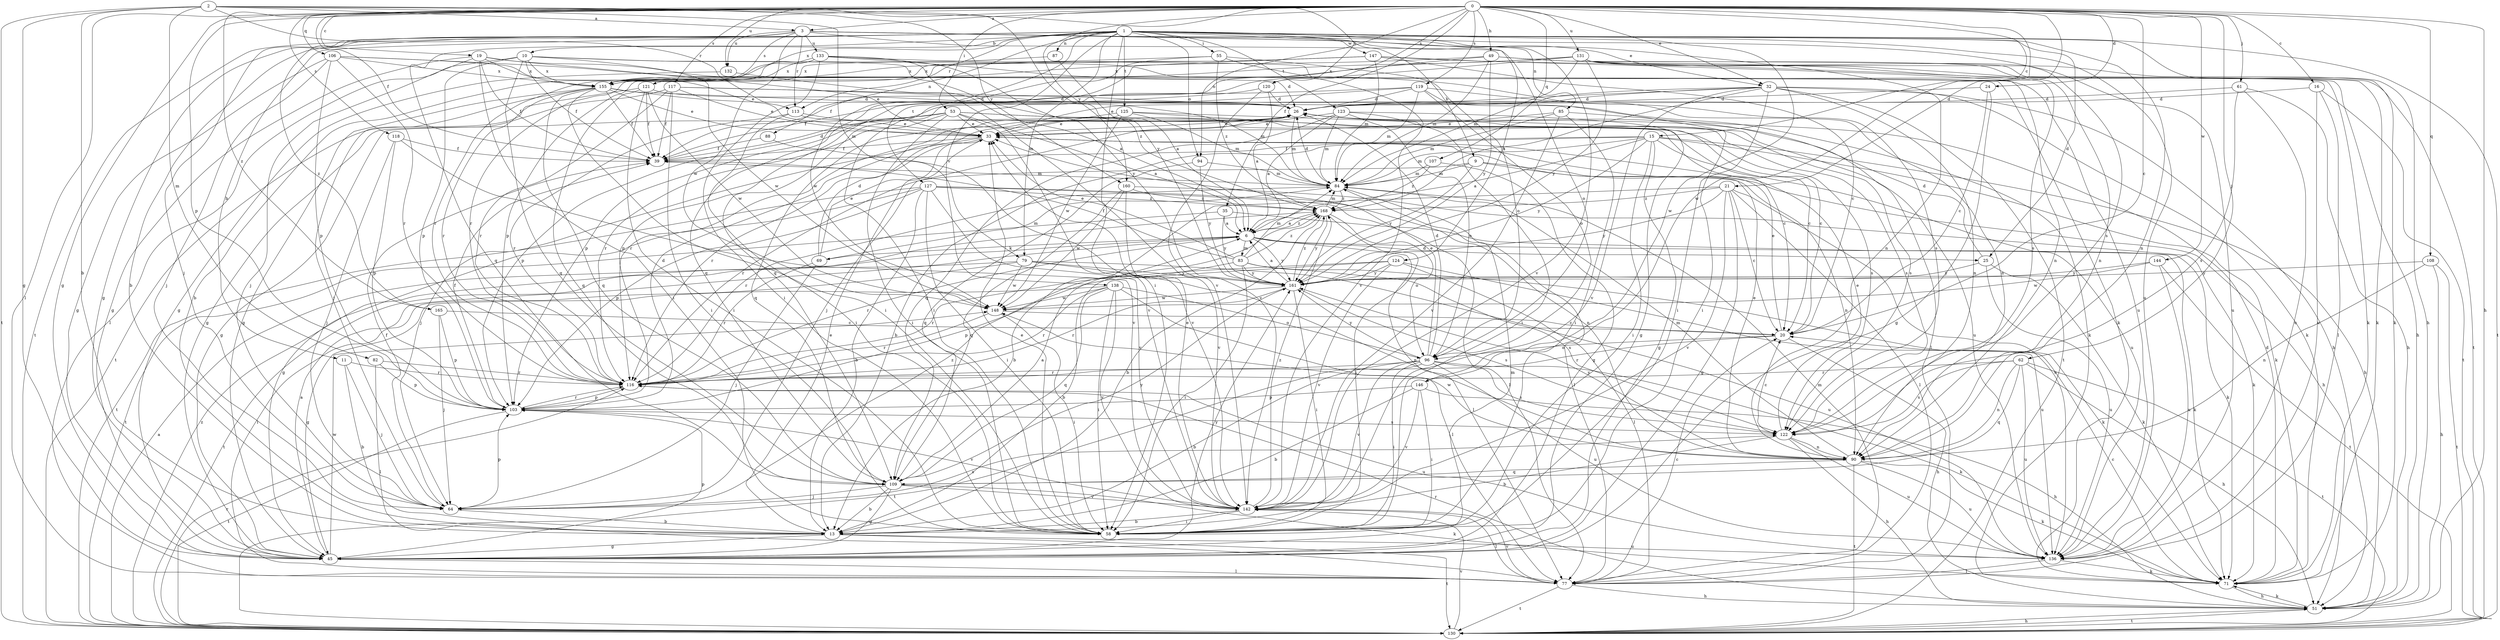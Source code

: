 strict digraph  {
0;
1;
2;
3;
6;
9;
10;
11;
13;
15;
16;
19;
20;
21;
24;
25;
26;
32;
33;
35;
39;
45;
49;
51;
53;
55;
58;
61;
62;
64;
69;
71;
77;
79;
82;
83;
84;
85;
87;
88;
90;
94;
96;
103;
106;
107;
108;
109;
113;
116;
117;
118;
119;
120;
121;
122;
123;
124;
125;
127;
130;
131;
132;
133;
136;
138;
142;
144;
146;
147;
148;
155;
160;
161;
165;
168;
0 -> 3  [label=a];
0 -> 15  [label=c];
0 -> 16  [label=c];
0 -> 19  [label=c];
0 -> 20  [label=c];
0 -> 21  [label=d];
0 -> 24  [label=d];
0 -> 32  [label=e];
0 -> 35  [label=f];
0 -> 39  [label=f];
0 -> 45  [label=g];
0 -> 49  [label=h];
0 -> 51  [label=h];
0 -> 53  [label=i];
0 -> 61  [label=j];
0 -> 62  [label=j];
0 -> 77  [label=l];
0 -> 94  [label=o];
0 -> 103  [label=p];
0 -> 106  [label=q];
0 -> 107  [label=q];
0 -> 108  [label=q];
0 -> 117  [label=s];
0 -> 118  [label=s];
0 -> 119  [label=s];
0 -> 120  [label=s];
0 -> 131  [label=u];
0 -> 132  [label=u];
0 -> 144  [label=w];
0 -> 146  [label=w];
0 -> 160  [label=y];
0 -> 165  [label=z];
1 -> 9  [label=b];
1 -> 10  [label=b];
1 -> 11  [label=b];
1 -> 13  [label=b];
1 -> 25  [label=d];
1 -> 45  [label=g];
1 -> 51  [label=h];
1 -> 55  [label=i];
1 -> 58  [label=i];
1 -> 79  [label=m];
1 -> 85  [label=n];
1 -> 87  [label=n];
1 -> 88  [label=n];
1 -> 90  [label=n];
1 -> 94  [label=o];
1 -> 109  [label=q];
1 -> 113  [label=r];
1 -> 123  [label=t];
1 -> 124  [label=t];
1 -> 125  [label=t];
1 -> 127  [label=t];
1 -> 130  [label=t];
1 -> 138  [label=v];
1 -> 142  [label=v];
1 -> 146  [label=w];
1 -> 147  [label=w];
1 -> 155  [label=x];
2 -> 3  [label=a];
2 -> 13  [label=b];
2 -> 45  [label=g];
2 -> 79  [label=m];
2 -> 82  [label=m];
2 -> 113  [label=r];
2 -> 120  [label=s];
2 -> 130  [label=t];
2 -> 160  [label=y];
2 -> 161  [label=y];
3 -> 32  [label=e];
3 -> 64  [label=j];
3 -> 90  [label=n];
3 -> 96  [label=o];
3 -> 113  [label=r];
3 -> 121  [label=s];
3 -> 122  [label=s];
3 -> 130  [label=t];
3 -> 132  [label=u];
3 -> 133  [label=u];
3 -> 136  [label=u];
3 -> 148  [label=w];
3 -> 165  [label=z];
6 -> 25  [label=d];
6 -> 69  [label=k];
6 -> 71  [label=k];
6 -> 77  [label=l];
6 -> 83  [label=m];
6 -> 116  [label=r];
6 -> 161  [label=y];
6 -> 168  [label=z];
9 -> 51  [label=h];
9 -> 84  [label=m];
9 -> 90  [label=n];
9 -> 116  [label=r];
9 -> 161  [label=y];
10 -> 39  [label=f];
10 -> 77  [label=l];
10 -> 103  [label=p];
10 -> 109  [label=q];
10 -> 136  [label=u];
10 -> 148  [label=w];
10 -> 155  [label=x];
10 -> 168  [label=z];
11 -> 13  [label=b];
11 -> 64  [label=j];
11 -> 116  [label=r];
13 -> 33  [label=e];
13 -> 45  [label=g];
13 -> 130  [label=t];
13 -> 136  [label=u];
15 -> 6  [label=a];
15 -> 13  [label=b];
15 -> 39  [label=f];
15 -> 45  [label=g];
15 -> 51  [label=h];
15 -> 58  [label=i];
15 -> 71  [label=k];
15 -> 84  [label=m];
15 -> 136  [label=u];
15 -> 161  [label=y];
16 -> 26  [label=d];
16 -> 77  [label=l];
16 -> 130  [label=t];
16 -> 136  [label=u];
19 -> 33  [label=e];
19 -> 39  [label=f];
19 -> 45  [label=g];
19 -> 58  [label=i];
19 -> 64  [label=j];
19 -> 71  [label=k];
19 -> 155  [label=x];
20 -> 33  [label=e];
20 -> 51  [label=h];
20 -> 96  [label=o];
20 -> 116  [label=r];
21 -> 13  [label=b];
21 -> 20  [label=c];
21 -> 45  [label=g];
21 -> 77  [label=l];
21 -> 136  [label=u];
21 -> 142  [label=v];
21 -> 161  [label=y];
21 -> 168  [label=z];
24 -> 20  [label=c];
24 -> 26  [label=d];
24 -> 45  [label=g];
25 -> 26  [label=d];
25 -> 71  [label=k];
25 -> 136  [label=u];
25 -> 161  [label=y];
26 -> 33  [label=e];
26 -> 64  [label=j];
26 -> 84  [label=m];
26 -> 116  [label=r];
26 -> 122  [label=s];
26 -> 136  [label=u];
32 -> 26  [label=d];
32 -> 33  [label=e];
32 -> 51  [label=h];
32 -> 58  [label=i];
32 -> 71  [label=k];
32 -> 90  [label=n];
32 -> 103  [label=p];
32 -> 130  [label=t];
32 -> 142  [label=v];
32 -> 168  [label=z];
33 -> 39  [label=f];
33 -> 64  [label=j];
33 -> 116  [label=r];
35 -> 6  [label=a];
35 -> 71  [label=k];
35 -> 130  [label=t];
35 -> 161  [label=y];
39 -> 26  [label=d];
39 -> 84  [label=m];
45 -> 6  [label=a];
45 -> 77  [label=l];
45 -> 84  [label=m];
45 -> 103  [label=p];
45 -> 148  [label=w];
45 -> 161  [label=y];
49 -> 39  [label=f];
49 -> 71  [label=k];
49 -> 84  [label=m];
49 -> 130  [label=t];
49 -> 155  [label=x];
49 -> 161  [label=y];
51 -> 71  [label=k];
51 -> 116  [label=r];
51 -> 130  [label=t];
53 -> 6  [label=a];
53 -> 20  [label=c];
53 -> 33  [label=e];
53 -> 45  [label=g];
53 -> 58  [label=i];
53 -> 103  [label=p];
53 -> 116  [label=r];
53 -> 122  [label=s];
53 -> 142  [label=v];
55 -> 96  [label=o];
55 -> 142  [label=v];
55 -> 148  [label=w];
55 -> 155  [label=x];
55 -> 168  [label=z];
58 -> 33  [label=e];
61 -> 26  [label=d];
61 -> 51  [label=h];
61 -> 122  [label=s];
61 -> 136  [label=u];
62 -> 51  [label=h];
62 -> 90  [label=n];
62 -> 109  [label=q];
62 -> 116  [label=r];
62 -> 122  [label=s];
62 -> 130  [label=t];
62 -> 136  [label=u];
64 -> 13  [label=b];
64 -> 39  [label=f];
64 -> 103  [label=p];
64 -> 122  [label=s];
64 -> 168  [label=z];
69 -> 26  [label=d];
69 -> 33  [label=e];
69 -> 64  [label=j];
69 -> 84  [label=m];
69 -> 116  [label=r];
71 -> 20  [label=c];
71 -> 26  [label=d];
71 -> 51  [label=h];
77 -> 20  [label=c];
77 -> 51  [label=h];
77 -> 84  [label=m];
77 -> 130  [label=t];
77 -> 142  [label=v];
79 -> 77  [label=l];
79 -> 90  [label=n];
79 -> 130  [label=t];
79 -> 136  [label=u];
79 -> 148  [label=w];
79 -> 161  [label=y];
82 -> 77  [label=l];
82 -> 103  [label=p];
82 -> 116  [label=r];
83 -> 13  [label=b];
83 -> 33  [label=e];
83 -> 39  [label=f];
83 -> 58  [label=i];
83 -> 71  [label=k];
83 -> 84  [label=m];
83 -> 122  [label=s];
83 -> 161  [label=y];
83 -> 168  [label=z];
84 -> 26  [label=d];
84 -> 77  [label=l];
84 -> 116  [label=r];
84 -> 168  [label=z];
85 -> 33  [label=e];
85 -> 58  [label=i];
85 -> 77  [label=l];
85 -> 84  [label=m];
85 -> 142  [label=v];
87 -> 6  [label=a];
87 -> 155  [label=x];
88 -> 39  [label=f];
88 -> 142  [label=v];
90 -> 33  [label=e];
90 -> 71  [label=k];
90 -> 84  [label=m];
90 -> 109  [label=q];
90 -> 130  [label=t];
90 -> 136  [label=u];
90 -> 148  [label=w];
90 -> 161  [label=y];
94 -> 84  [label=m];
94 -> 109  [label=q];
94 -> 161  [label=y];
96 -> 13  [label=b];
96 -> 26  [label=d];
96 -> 33  [label=e];
96 -> 58  [label=i];
96 -> 71  [label=k];
96 -> 116  [label=r];
96 -> 122  [label=s];
96 -> 130  [label=t];
96 -> 136  [label=u];
96 -> 142  [label=v];
96 -> 161  [label=y];
103 -> 26  [label=d];
103 -> 39  [label=f];
103 -> 116  [label=r];
103 -> 122  [label=s];
103 -> 130  [label=t];
103 -> 142  [label=v];
106 -> 26  [label=d];
106 -> 33  [label=e];
106 -> 45  [label=g];
106 -> 64  [label=j];
106 -> 103  [label=p];
106 -> 116  [label=r];
106 -> 155  [label=x];
107 -> 45  [label=g];
107 -> 84  [label=m];
107 -> 168  [label=z];
108 -> 51  [label=h];
108 -> 90  [label=n];
108 -> 130  [label=t];
108 -> 161  [label=y];
109 -> 6  [label=a];
109 -> 13  [label=b];
109 -> 45  [label=g];
109 -> 64  [label=j];
109 -> 71  [label=k];
109 -> 142  [label=v];
109 -> 161  [label=y];
113 -> 20  [label=c];
113 -> 33  [label=e];
113 -> 58  [label=i];
113 -> 116  [label=r];
116 -> 103  [label=p];
116 -> 136  [label=u];
117 -> 26  [label=d];
117 -> 33  [label=e];
117 -> 39  [label=f];
117 -> 45  [label=g];
117 -> 58  [label=i];
117 -> 71  [label=k];
117 -> 116  [label=r];
118 -> 39  [label=f];
118 -> 64  [label=j];
118 -> 103  [label=p];
118 -> 142  [label=v];
119 -> 26  [label=d];
119 -> 39  [label=f];
119 -> 58  [label=i];
119 -> 84  [label=m];
119 -> 90  [label=n];
119 -> 96  [label=o];
119 -> 103  [label=p];
120 -> 6  [label=a];
120 -> 26  [label=d];
120 -> 58  [label=i];
120 -> 142  [label=v];
121 -> 26  [label=d];
121 -> 39  [label=f];
121 -> 58  [label=i];
121 -> 109  [label=q];
121 -> 130  [label=t];
121 -> 148  [label=w];
122 -> 13  [label=b];
122 -> 20  [label=c];
122 -> 33  [label=e];
122 -> 51  [label=h];
122 -> 90  [label=n];
122 -> 136  [label=u];
123 -> 6  [label=a];
123 -> 33  [label=e];
123 -> 45  [label=g];
123 -> 58  [label=i];
123 -> 84  [label=m];
123 -> 96  [label=o];
123 -> 109  [label=q];
124 -> 77  [label=l];
124 -> 103  [label=p];
124 -> 116  [label=r];
124 -> 136  [label=u];
124 -> 142  [label=v];
124 -> 161  [label=y];
125 -> 20  [label=c];
125 -> 33  [label=e];
125 -> 84  [label=m];
125 -> 109  [label=q];
125 -> 122  [label=s];
125 -> 148  [label=w];
127 -> 13  [label=b];
127 -> 45  [label=g];
127 -> 58  [label=i];
127 -> 77  [label=l];
127 -> 90  [label=n];
127 -> 103  [label=p];
127 -> 130  [label=t];
127 -> 142  [label=v];
127 -> 168  [label=z];
130 -> 6  [label=a];
130 -> 51  [label=h];
130 -> 116  [label=r];
130 -> 142  [label=v];
130 -> 168  [label=z];
131 -> 71  [label=k];
131 -> 84  [label=m];
131 -> 90  [label=n];
131 -> 103  [label=p];
131 -> 109  [label=q];
131 -> 122  [label=s];
131 -> 136  [label=u];
131 -> 155  [label=x];
131 -> 161  [label=y];
132 -> 6  [label=a];
132 -> 45  [label=g];
133 -> 13  [label=b];
133 -> 58  [label=i];
133 -> 71  [label=k];
133 -> 116  [label=r];
133 -> 122  [label=s];
133 -> 142  [label=v];
133 -> 155  [label=x];
133 -> 161  [label=y];
136 -> 71  [label=k];
136 -> 77  [label=l];
138 -> 45  [label=g];
138 -> 58  [label=i];
138 -> 77  [label=l];
138 -> 96  [label=o];
138 -> 109  [label=q];
138 -> 116  [label=r];
138 -> 142  [label=v];
138 -> 148  [label=w];
142 -> 13  [label=b];
142 -> 33  [label=e];
142 -> 58  [label=i];
142 -> 77  [label=l];
142 -> 168  [label=z];
144 -> 130  [label=t];
144 -> 136  [label=u];
144 -> 148  [label=w];
144 -> 161  [label=y];
146 -> 13  [label=b];
146 -> 51  [label=h];
146 -> 58  [label=i];
146 -> 103  [label=p];
146 -> 142  [label=v];
147 -> 20  [label=c];
147 -> 51  [label=h];
147 -> 84  [label=m];
147 -> 90  [label=n];
147 -> 109  [label=q];
147 -> 116  [label=r];
147 -> 155  [label=x];
148 -> 20  [label=c];
148 -> 58  [label=i];
148 -> 116  [label=r];
155 -> 26  [label=d];
155 -> 33  [label=e];
155 -> 39  [label=f];
155 -> 45  [label=g];
155 -> 58  [label=i];
155 -> 64  [label=j];
155 -> 84  [label=m];
155 -> 109  [label=q];
155 -> 116  [label=r];
160 -> 71  [label=k];
160 -> 109  [label=q];
160 -> 142  [label=v];
160 -> 148  [label=w];
160 -> 168  [label=z];
161 -> 6  [label=a];
161 -> 58  [label=i];
161 -> 116  [label=r];
161 -> 122  [label=s];
161 -> 148  [label=w];
161 -> 168  [label=z];
165 -> 20  [label=c];
165 -> 64  [label=j];
165 -> 103  [label=p];
168 -> 6  [label=a];
168 -> 13  [label=b];
168 -> 58  [label=i];
168 -> 84  [label=m];
168 -> 96  [label=o];
168 -> 161  [label=y];
}
